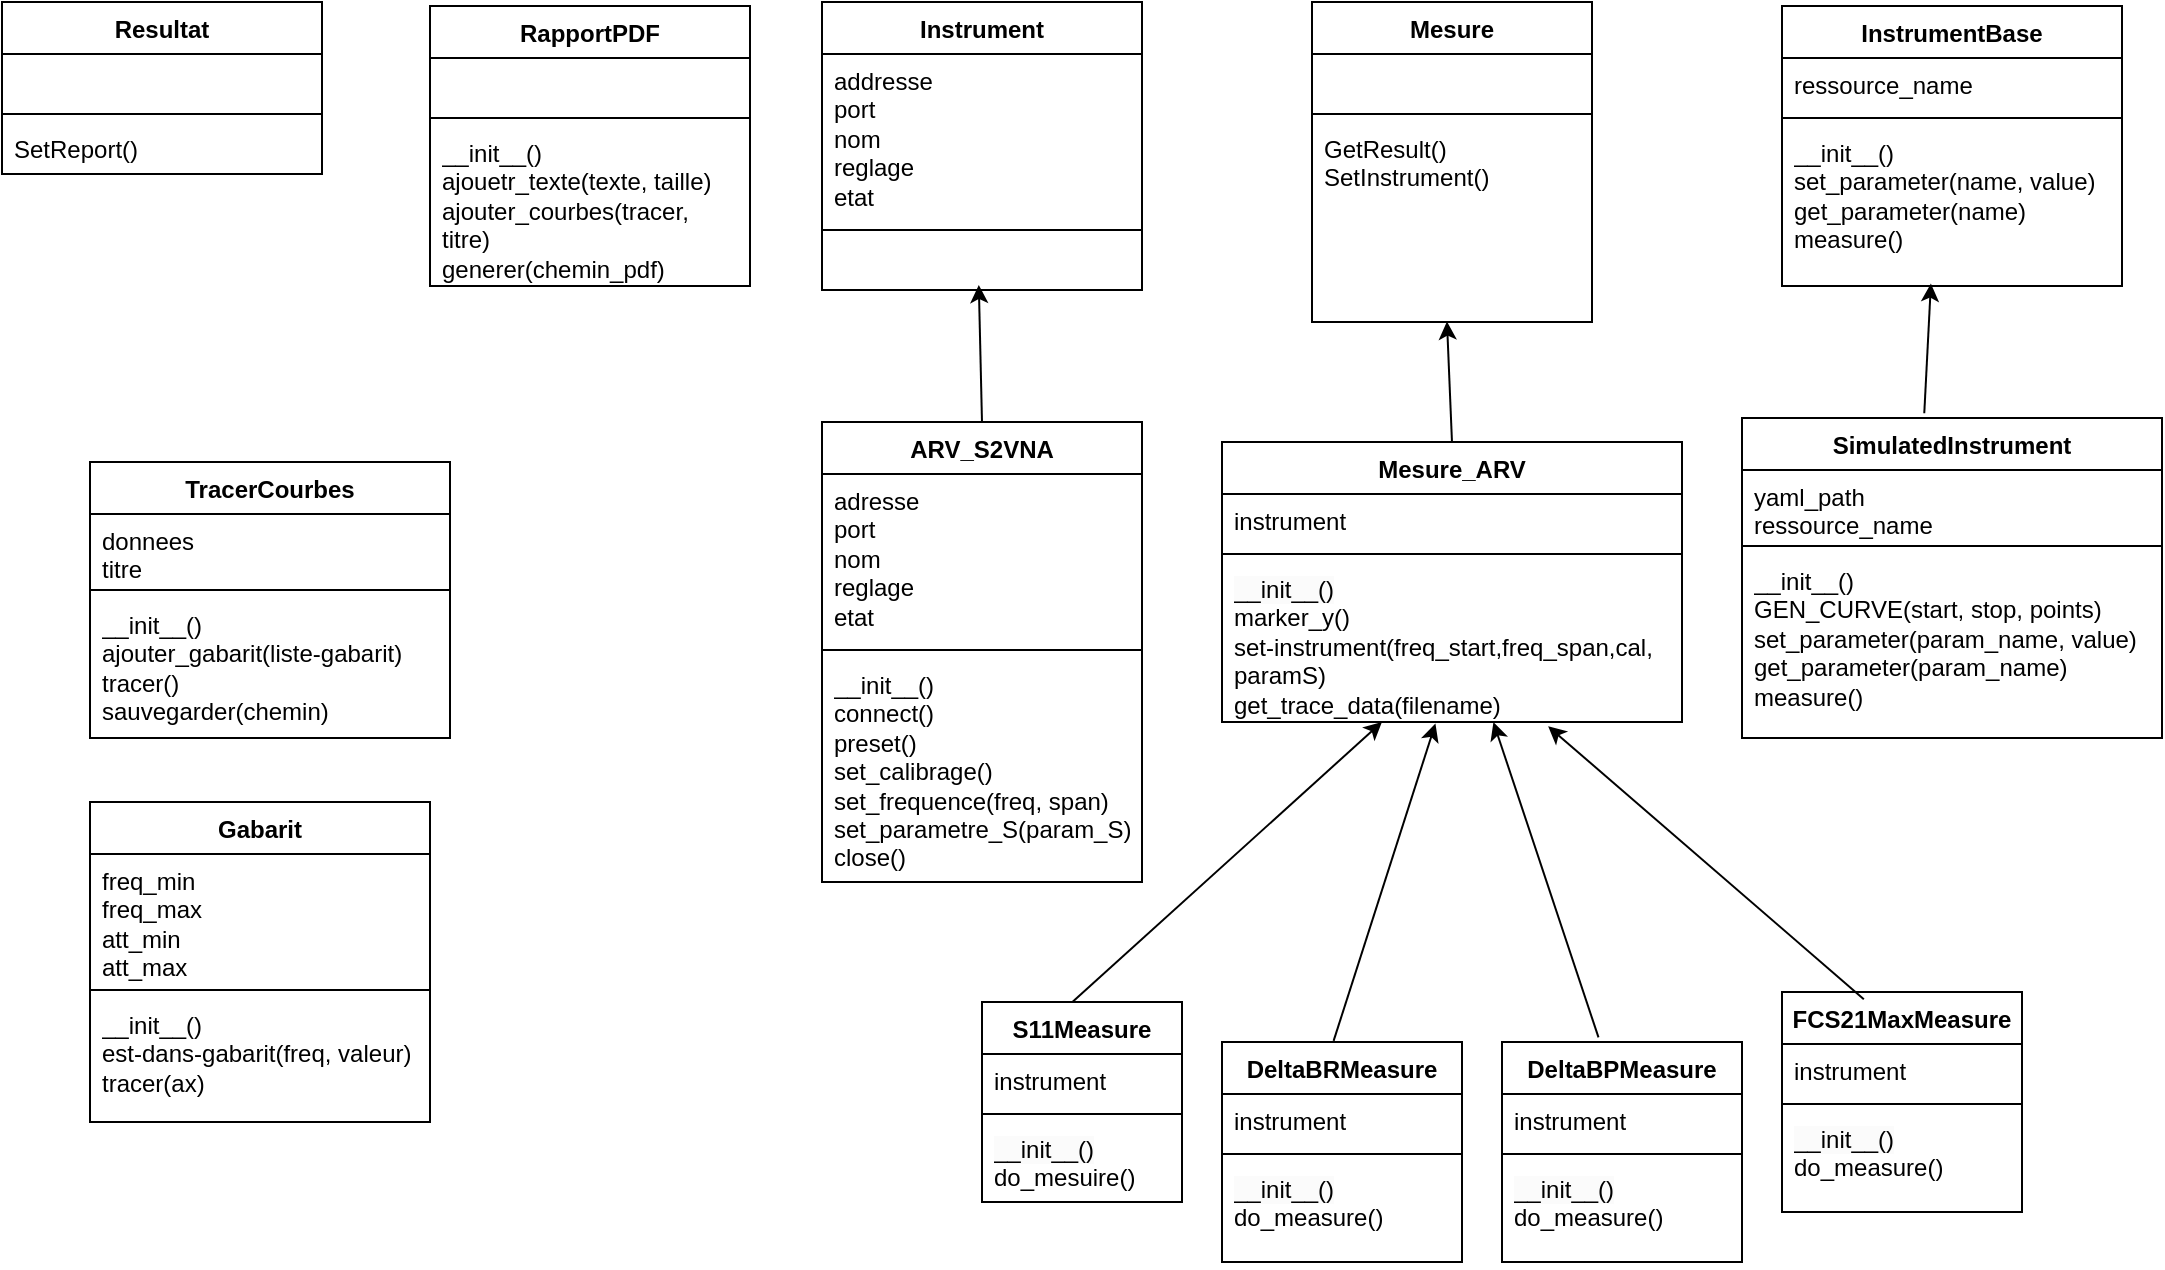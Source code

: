 <mxfile>
    <diagram name="Page-1" id="XPTf3aDHP2g1S3h9bZaN">
        <mxGraphModel dx="542" dy="543" grid="1" gridSize="10" guides="1" tooltips="1" connect="1" arrows="1" fold="1" page="1" pageScale="1" pageWidth="827" pageHeight="1169" math="0" shadow="0">
            <root>
                <mxCell id="0"/>
                <mxCell id="1" parent="0"/>
                <mxCell id="0goYAb9Xifs5LFrfAi84-1" value="Resultat" style="swimlane;fontStyle=1;align=center;verticalAlign=top;childLayout=stackLayout;horizontal=1;startSize=26;horizontalStack=0;resizeParent=1;resizeParentMax=0;resizeLast=0;collapsible=1;marginBottom=0;whiteSpace=wrap;html=1;" parent="1" vertex="1">
                    <mxGeometry x="40" y="150" width="160" height="86" as="geometry"/>
                </mxCell>
                <mxCell id="0goYAb9Xifs5LFrfAi84-2" value="&lt;div&gt;&lt;br&gt;&lt;/div&gt;&lt;div&gt;&lt;br&gt;&lt;/div&gt;" style="text;strokeColor=none;fillColor=none;align=left;verticalAlign=top;spacingLeft=4;spacingRight=4;overflow=hidden;rotatable=0;points=[[0,0.5],[1,0.5]];portConstraint=eastwest;whiteSpace=wrap;html=1;" parent="0goYAb9Xifs5LFrfAi84-1" vertex="1">
                    <mxGeometry y="26" width="160" height="26" as="geometry"/>
                </mxCell>
                <mxCell id="0goYAb9Xifs5LFrfAi84-3" value="" style="line;strokeWidth=1;fillColor=none;align=left;verticalAlign=middle;spacingTop=-1;spacingLeft=3;spacingRight=3;rotatable=0;labelPosition=right;points=[];portConstraint=eastwest;strokeColor=inherit;" parent="0goYAb9Xifs5LFrfAi84-1" vertex="1">
                    <mxGeometry y="52" width="160" height="8" as="geometry"/>
                </mxCell>
                <mxCell id="0goYAb9Xifs5LFrfAi84-4" value="SetReport()" style="text;strokeColor=none;fillColor=none;align=left;verticalAlign=top;spacingLeft=4;spacingRight=4;overflow=hidden;rotatable=0;points=[[0,0.5],[1,0.5]];portConstraint=eastwest;whiteSpace=wrap;html=1;" parent="0goYAb9Xifs5LFrfAi84-1" vertex="1">
                    <mxGeometry y="60" width="160" height="26" as="geometry"/>
                </mxCell>
                <mxCell id="0goYAb9Xifs5LFrfAi84-5" value="Mesure" style="swimlane;fontStyle=1;align=center;verticalAlign=top;childLayout=stackLayout;horizontal=1;startSize=26;horizontalStack=0;resizeParent=1;resizeParentMax=0;resizeLast=0;collapsible=1;marginBottom=0;whiteSpace=wrap;html=1;" parent="1" vertex="1">
                    <mxGeometry x="695" y="150" width="140" height="160" as="geometry"/>
                </mxCell>
                <mxCell id="0goYAb9Xifs5LFrfAi84-6" value="&lt;div&gt;&lt;br&gt;&lt;/div&gt;&lt;div&gt;&lt;br&gt;&lt;/div&gt;" style="text;strokeColor=none;fillColor=none;align=left;verticalAlign=top;spacingLeft=4;spacingRight=4;overflow=hidden;rotatable=0;points=[[0,0.5],[1,0.5]];portConstraint=eastwest;whiteSpace=wrap;html=1;" parent="0goYAb9Xifs5LFrfAi84-5" vertex="1">
                    <mxGeometry y="26" width="140" height="26" as="geometry"/>
                </mxCell>
                <mxCell id="0goYAb9Xifs5LFrfAi84-7" value="" style="line;strokeWidth=1;fillColor=none;align=left;verticalAlign=middle;spacingTop=-1;spacingLeft=3;spacingRight=3;rotatable=0;labelPosition=right;points=[];portConstraint=eastwest;strokeColor=inherit;" parent="0goYAb9Xifs5LFrfAi84-5" vertex="1">
                    <mxGeometry y="52" width="140" height="8" as="geometry"/>
                </mxCell>
                <mxCell id="0goYAb9Xifs5LFrfAi84-8" value="GetResult()&lt;div&gt;SetInstrument()&lt;/div&gt;" style="text;strokeColor=none;fillColor=none;align=left;verticalAlign=top;spacingLeft=4;spacingRight=4;overflow=hidden;rotatable=0;points=[[0,0.5],[1,0.5]];portConstraint=eastwest;whiteSpace=wrap;html=1;" parent="0goYAb9Xifs5LFrfAi84-5" vertex="1">
                    <mxGeometry y="60" width="140" height="100" as="geometry"/>
                </mxCell>
                <mxCell id="0goYAb9Xifs5LFrfAi84-9" value="Instrument" style="swimlane;fontStyle=1;align=center;verticalAlign=top;childLayout=stackLayout;horizontal=1;startSize=26;horizontalStack=0;resizeParent=1;resizeParentMax=0;resizeLast=0;collapsible=1;marginBottom=0;whiteSpace=wrap;html=1;" parent="1" vertex="1">
                    <mxGeometry x="450" y="150" width="160" height="144" as="geometry"/>
                </mxCell>
                <mxCell id="0goYAb9Xifs5LFrfAi84-10" value="addresse&lt;div&gt;port&lt;/div&gt;&lt;div&gt;nom&lt;/div&gt;&lt;div&gt;reglage&lt;/div&gt;&lt;div&gt;etat&lt;/div&gt;" style="text;strokeColor=none;fillColor=none;align=left;verticalAlign=top;spacingLeft=4;spacingRight=4;overflow=hidden;rotatable=0;points=[[0,0.5],[1,0.5]];portConstraint=eastwest;whiteSpace=wrap;html=1;" parent="0goYAb9Xifs5LFrfAi84-9" vertex="1">
                    <mxGeometry y="26" width="160" height="84" as="geometry"/>
                </mxCell>
                <mxCell id="0goYAb9Xifs5LFrfAi84-11" value="" style="line;strokeWidth=1;fillColor=none;align=left;verticalAlign=middle;spacingTop=-1;spacingLeft=3;spacingRight=3;rotatable=0;labelPosition=right;points=[];portConstraint=eastwest;strokeColor=inherit;" parent="0goYAb9Xifs5LFrfAi84-9" vertex="1">
                    <mxGeometry y="110" width="160" height="8" as="geometry"/>
                </mxCell>
                <mxCell id="0goYAb9Xifs5LFrfAi84-12" value="&lt;div&gt;&lt;br&gt;&lt;/div&gt;&lt;div&gt;&lt;br&gt;&lt;/div&gt;" style="text;strokeColor=none;fillColor=none;align=left;verticalAlign=top;spacingLeft=4;spacingRight=4;overflow=hidden;rotatable=0;points=[[0,0.5],[1,0.5]];portConstraint=eastwest;whiteSpace=wrap;html=1;" parent="0goYAb9Xifs5LFrfAi84-9" vertex="1">
                    <mxGeometry y="118" width="160" height="26" as="geometry"/>
                </mxCell>
                <mxCell id="2" value="TracerCourbes" style="swimlane;fontStyle=1;align=center;verticalAlign=top;childLayout=stackLayout;horizontal=1;startSize=26;horizontalStack=0;resizeParent=1;resizeParentMax=0;resizeLast=0;collapsible=1;marginBottom=0;whiteSpace=wrap;html=1;" vertex="1" parent="1">
                    <mxGeometry x="84" y="380" width="180" height="138" as="geometry"/>
                </mxCell>
                <mxCell id="3" value="&lt;div&gt;donnees&lt;/div&gt;&lt;div&gt;titre&lt;/div&gt;" style="text;strokeColor=none;fillColor=none;align=left;verticalAlign=top;spacingLeft=4;spacingRight=4;overflow=hidden;rotatable=0;points=[[0,0.5],[1,0.5]];portConstraint=eastwest;whiteSpace=wrap;html=1;" vertex="1" parent="2">
                    <mxGeometry y="26" width="180" height="34" as="geometry"/>
                </mxCell>
                <mxCell id="4" value="" style="line;strokeWidth=1;fillColor=none;align=left;verticalAlign=middle;spacingTop=-1;spacingLeft=3;spacingRight=3;rotatable=0;labelPosition=right;points=[];portConstraint=eastwest;strokeColor=inherit;" vertex="1" parent="2">
                    <mxGeometry y="60" width="180" height="8" as="geometry"/>
                </mxCell>
                <mxCell id="5" value="__init__()&lt;div&gt;ajouter_gabarit(liste-gabarit)&lt;/div&gt;&lt;div&gt;tracer()&lt;/div&gt;&lt;div&gt;sauvegarder(chemin)&lt;/div&gt;&lt;div&gt;&lt;br&gt;&lt;/div&gt;" style="text;strokeColor=none;fillColor=none;align=left;verticalAlign=top;spacingLeft=4;spacingRight=4;overflow=hidden;rotatable=0;points=[[0,0.5],[1,0.5]];portConstraint=eastwest;whiteSpace=wrap;html=1;" vertex="1" parent="2">
                    <mxGeometry y="68" width="180" height="70" as="geometry"/>
                </mxCell>
                <mxCell id="7" value="RapportPDF" style="swimlane;fontStyle=1;align=center;verticalAlign=top;childLayout=stackLayout;horizontal=1;startSize=26;horizontalStack=0;resizeParent=1;resizeParentMax=0;resizeLast=0;collapsible=1;marginBottom=0;whiteSpace=wrap;html=1;" vertex="1" parent="1">
                    <mxGeometry x="254" y="152" width="160" height="140" as="geometry"/>
                </mxCell>
                <mxCell id="8" value="&lt;div&gt;&lt;br&gt;&lt;/div&gt;&lt;div&gt;&lt;br&gt;&lt;/div&gt;" style="text;strokeColor=none;fillColor=none;align=left;verticalAlign=top;spacingLeft=4;spacingRight=4;overflow=hidden;rotatable=0;points=[[0,0.5],[1,0.5]];portConstraint=eastwest;whiteSpace=wrap;html=1;" vertex="1" parent="7">
                    <mxGeometry y="26" width="160" height="26" as="geometry"/>
                </mxCell>
                <mxCell id="9" value="" style="line;strokeWidth=1;fillColor=none;align=left;verticalAlign=middle;spacingTop=-1;spacingLeft=3;spacingRight=3;rotatable=0;labelPosition=right;points=[];portConstraint=eastwest;strokeColor=inherit;" vertex="1" parent="7">
                    <mxGeometry y="52" width="160" height="8" as="geometry"/>
                </mxCell>
                <mxCell id="10" value="&lt;span style=&quot;color: rgb(0, 0, 0);&quot;&gt;__init__()&lt;/span&gt;&lt;div&gt;&lt;span style=&quot;color: rgb(0, 0, 0);&quot;&gt;ajouetr_texte(texte, taille)&lt;/span&gt;&lt;/div&gt;&lt;div&gt;&lt;span style=&quot;color: rgb(0, 0, 0);&quot;&gt;ajouter_courbes(tracer, titre)&lt;/span&gt;&lt;/div&gt;&lt;div&gt;&lt;span style=&quot;color: rgb(0, 0, 0);&quot;&gt;generer(chemin_pdf)&lt;/span&gt;&lt;/div&gt;" style="text;strokeColor=none;fillColor=none;align=left;verticalAlign=top;spacingLeft=4;spacingRight=4;overflow=hidden;rotatable=0;points=[[0,0.5],[1,0.5]];portConstraint=eastwest;whiteSpace=wrap;html=1;" vertex="1" parent="7">
                    <mxGeometry y="60" width="160" height="80" as="geometry"/>
                </mxCell>
                <mxCell id="12" value="Gabarit" style="swimlane;fontStyle=1;align=center;verticalAlign=top;childLayout=stackLayout;horizontal=1;startSize=26;horizontalStack=0;resizeParent=1;resizeParentMax=0;resizeLast=0;collapsible=1;marginBottom=0;whiteSpace=wrap;html=1;" vertex="1" parent="1">
                    <mxGeometry x="84" y="550" width="170" height="160" as="geometry"/>
                </mxCell>
                <mxCell id="13" value="&lt;div&gt;freq_min&lt;/div&gt;&lt;div&gt;freq_max&lt;/div&gt;&lt;div&gt;att_min&lt;/div&gt;&lt;div&gt;att_max&lt;/div&gt;" style="text;strokeColor=none;fillColor=none;align=left;verticalAlign=top;spacingLeft=4;spacingRight=4;overflow=hidden;rotatable=0;points=[[0,0.5],[1,0.5]];portConstraint=eastwest;whiteSpace=wrap;html=1;" vertex="1" parent="12">
                    <mxGeometry y="26" width="170" height="64" as="geometry"/>
                </mxCell>
                <mxCell id="14" value="" style="line;strokeWidth=1;fillColor=none;align=left;verticalAlign=middle;spacingTop=-1;spacingLeft=3;spacingRight=3;rotatable=0;labelPosition=right;points=[];portConstraint=eastwest;strokeColor=inherit;" vertex="1" parent="12">
                    <mxGeometry y="90" width="170" height="8" as="geometry"/>
                </mxCell>
                <mxCell id="15" value="&lt;span style=&quot;color: rgb(0, 0, 0);&quot;&gt;__init__()&lt;/span&gt;&lt;div&gt;&lt;span style=&quot;color: rgb(0, 0, 0);&quot;&gt;est-dans-gabarit(freq, valeur)&lt;/span&gt;&lt;/div&gt;&lt;div&gt;&lt;span style=&quot;color: rgb(0, 0, 0);&quot;&gt;tracer(ax)&lt;/span&gt;&lt;/div&gt;" style="text;strokeColor=none;fillColor=none;align=left;verticalAlign=top;spacingLeft=4;spacingRight=4;overflow=hidden;rotatable=0;points=[[0,0.5],[1,0.5]];portConstraint=eastwest;whiteSpace=wrap;html=1;" vertex="1" parent="12">
                    <mxGeometry y="98" width="170" height="62" as="geometry"/>
                </mxCell>
                <mxCell id="16" value="ARV_S2VNA" style="swimlane;fontStyle=1;align=center;verticalAlign=top;childLayout=stackLayout;horizontal=1;startSize=26;horizontalStack=0;resizeParent=1;resizeParentMax=0;resizeLast=0;collapsible=1;marginBottom=0;whiteSpace=wrap;html=1;" vertex="1" parent="1">
                    <mxGeometry x="450" y="360" width="160" height="230" as="geometry"/>
                </mxCell>
                <mxCell id="17" value="&lt;div&gt;adresse&lt;/div&gt;&lt;div&gt;port&lt;/div&gt;&lt;div&gt;nom&lt;/div&gt;&lt;div&gt;reglage&lt;/div&gt;&lt;div&gt;etat&lt;/div&gt;" style="text;strokeColor=none;fillColor=none;align=left;verticalAlign=top;spacingLeft=4;spacingRight=4;overflow=hidden;rotatable=0;points=[[0,0.5],[1,0.5]];portConstraint=eastwest;whiteSpace=wrap;html=1;" vertex="1" parent="16">
                    <mxGeometry y="26" width="160" height="84" as="geometry"/>
                </mxCell>
                <mxCell id="24" value="" style="endArrow=classic;html=1;entryX=0.49;entryY=0.904;entryDx=0;entryDy=0;entryPerimeter=0;" edge="1" parent="16" target="0goYAb9Xifs5LFrfAi84-12">
                    <mxGeometry width="50" height="50" relative="1" as="geometry">
                        <mxPoint x="80" as="sourcePoint"/>
                        <mxPoint x="72.52" y="-60" as="targetPoint"/>
                    </mxGeometry>
                </mxCell>
                <mxCell id="18" value="" style="line;strokeWidth=1;fillColor=none;align=left;verticalAlign=middle;spacingTop=-1;spacingLeft=3;spacingRight=3;rotatable=0;labelPosition=right;points=[];portConstraint=eastwest;strokeColor=inherit;" vertex="1" parent="16">
                    <mxGeometry y="110" width="160" height="8" as="geometry"/>
                </mxCell>
                <mxCell id="19" value="&lt;span style=&quot;color: rgb(0, 0, 0);&quot;&gt;__init__()&lt;/span&gt;&lt;div&gt;&lt;span style=&quot;color: rgb(0, 0, 0);&quot;&gt;connect()&lt;/span&gt;&lt;/div&gt;&lt;div&gt;&lt;span style=&quot;color: rgb(0, 0, 0);&quot;&gt;preset()&lt;/span&gt;&lt;/div&gt;&lt;div&gt;&lt;span style=&quot;color: rgb(0, 0, 0);&quot;&gt;set_calibrage()&lt;/span&gt;&lt;/div&gt;&lt;div&gt;&lt;span style=&quot;color: rgb(0, 0, 0);&quot;&gt;set_frequence(freq, span)&lt;/span&gt;&lt;/div&gt;&lt;div&gt;&lt;span style=&quot;color: rgb(0, 0, 0);&quot;&gt;set_parametre_S(param_S)&lt;/span&gt;&lt;/div&gt;&lt;div&gt;&lt;span style=&quot;color: rgb(0, 0, 0);&quot;&gt;close()&lt;/span&gt;&lt;/div&gt;&lt;div&gt;&lt;br&gt;&lt;/div&gt;&lt;div&gt;&lt;span style=&quot;color: rgb(0, 0, 0);&quot;&gt;&lt;br&gt;&lt;/span&gt;&lt;/div&gt;" style="text;strokeColor=none;fillColor=none;align=left;verticalAlign=top;spacingLeft=4;spacingRight=4;overflow=hidden;rotatable=0;points=[[0,0.5],[1,0.5]];portConstraint=eastwest;whiteSpace=wrap;html=1;" vertex="1" parent="16">
                    <mxGeometry y="118" width="160" height="112" as="geometry"/>
                </mxCell>
                <mxCell id="20" value="Mesure_ARV" style="swimlane;fontStyle=1;align=center;verticalAlign=top;childLayout=stackLayout;horizontal=1;startSize=26;horizontalStack=0;resizeParent=1;resizeParentMax=0;resizeLast=0;collapsible=1;marginBottom=0;whiteSpace=wrap;html=1;" vertex="1" parent="1">
                    <mxGeometry x="650" y="370" width="230" height="140" as="geometry"/>
                </mxCell>
                <mxCell id="21" value="&lt;div&gt;instrument&lt;/div&gt;" style="text;strokeColor=none;fillColor=none;align=left;verticalAlign=top;spacingLeft=4;spacingRight=4;overflow=hidden;rotatable=0;points=[[0,0.5],[1,0.5]];portConstraint=eastwest;whiteSpace=wrap;html=1;" vertex="1" parent="20">
                    <mxGeometry y="26" width="230" height="26" as="geometry"/>
                </mxCell>
                <mxCell id="22" value="" style="line;strokeWidth=1;fillColor=none;align=left;verticalAlign=middle;spacingTop=-1;spacingLeft=3;spacingRight=3;rotatable=0;labelPosition=right;points=[];portConstraint=eastwest;strokeColor=inherit;" vertex="1" parent="20">
                    <mxGeometry y="52" width="230" height="8" as="geometry"/>
                </mxCell>
                <mxCell id="23" value="&lt;span style=&quot;color: rgb(0, 0, 0); font-family: Helvetica; font-size: 12px; font-style: normal; font-variant-ligatures: normal; font-variant-caps: normal; font-weight: 400; letter-spacing: normal; orphans: 2; text-align: left; text-indent: 0px; text-transform: none; widows: 2; word-spacing: 0px; -webkit-text-stroke-width: 0px; white-space: normal; background-color: rgb(251, 251, 251); text-decoration-thickness: initial; text-decoration-style: initial; text-decoration-color: initial; float: none; display: inline !important;&quot;&gt;__init__()&lt;/span&gt;&lt;div&gt;&lt;font color=&quot;#000000&quot;&gt;marker_y()&lt;/font&gt;&lt;/div&gt;&lt;div&gt;&lt;font color=&quot;#000000&quot;&gt;set-instrument(freq_start,freq_span,cal, paramS)&lt;/font&gt;&lt;/div&gt;&lt;div&gt;&lt;font color=&quot;#000000&quot;&gt;get_trace_data(filename)&amp;nbsp;&lt;/font&gt;&lt;/div&gt;&lt;div&gt;&lt;font color=&quot;#000000&quot;&gt;&lt;br&gt;&lt;/font&gt;&lt;div&gt;&lt;br&gt;&lt;/div&gt;&lt;/div&gt;" style="text;strokeColor=none;fillColor=none;align=left;verticalAlign=top;spacingLeft=4;spacingRight=4;overflow=hidden;rotatable=0;points=[[0,0.5],[1,0.5]];portConstraint=eastwest;whiteSpace=wrap;html=1;" vertex="1" parent="20">
                    <mxGeometry y="60" width="230" height="80" as="geometry"/>
                </mxCell>
                <mxCell id="25" value="" style="endArrow=classic;html=1;exitX=0.5;exitY=0;exitDx=0;exitDy=0;entryX=0.482;entryY=0.998;entryDx=0;entryDy=0;entryPerimeter=0;" edge="1" parent="1" source="20" target="0goYAb9Xifs5LFrfAi84-8">
                    <mxGeometry width="50" height="50" relative="1" as="geometry">
                        <mxPoint x="540" y="420" as="sourcePoint"/>
                        <mxPoint x="730" y="310" as="targetPoint"/>
                    </mxGeometry>
                </mxCell>
                <mxCell id="27" value="SimulatedInstrument" style="swimlane;fontStyle=1;align=center;verticalAlign=top;childLayout=stackLayout;horizontal=1;startSize=26;horizontalStack=0;resizeParent=1;resizeParentMax=0;resizeLast=0;collapsible=1;marginBottom=0;whiteSpace=wrap;html=1;" vertex="1" parent="1">
                    <mxGeometry x="910" y="358" width="210" height="160" as="geometry"/>
                </mxCell>
                <mxCell id="28" value="&lt;div&gt;yaml_path&lt;/div&gt;&lt;div&gt;ressource_name&lt;/div&gt;" style="text;strokeColor=none;fillColor=none;align=left;verticalAlign=top;spacingLeft=4;spacingRight=4;overflow=hidden;rotatable=0;points=[[0,0.5],[1,0.5]];portConstraint=eastwest;whiteSpace=wrap;html=1;" vertex="1" parent="27">
                    <mxGeometry y="26" width="210" height="34" as="geometry"/>
                </mxCell>
                <mxCell id="29" value="" style="line;strokeWidth=1;fillColor=none;align=left;verticalAlign=middle;spacingTop=-1;spacingLeft=3;spacingRight=3;rotatable=0;labelPosition=right;points=[];portConstraint=eastwest;strokeColor=inherit;" vertex="1" parent="27">
                    <mxGeometry y="60" width="210" height="8" as="geometry"/>
                </mxCell>
                <mxCell id="30" value="&lt;span style=&quot;color: rgb(0, 0, 0);&quot;&gt;__init__()&lt;/span&gt;&lt;div&gt;&lt;font color=&quot;#000000&quot;&gt;GEN_CURVE(start, stop, points)&lt;br&gt;&lt;/font&gt;&lt;div&gt;&lt;span style=&quot;color: rgb(0, 0, 0);&quot;&gt;&lt;div style=&quot;color: rgb(63, 63, 63); scrollbar-color: rgb(226, 226, 226) rgb(251, 251, 251);&quot;&gt;&lt;span style=&quot;scrollbar-color: rgb(226, 226, 226) rgb(251, 251, 251); color: rgb(0, 0, 0);&quot;&gt;set_parameter(param_name, value)&lt;/span&gt;&lt;/div&gt;&lt;div style=&quot;color: rgb(63, 63, 63); scrollbar-color: rgb(226, 226, 226) rgb(251, 251, 251);&quot;&gt;&lt;span style=&quot;scrollbar-color: rgb(226, 226, 226) rgb(251, 251, 251); color: rgb(0, 0, 0);&quot;&gt;get_parameter(param_name)&lt;/span&gt;&lt;/div&gt;&lt;div style=&quot;color: rgb(63, 63, 63); scrollbar-color: rgb(226, 226, 226) rgb(251, 251, 251);&quot;&gt;&lt;span style=&quot;scrollbar-color: rgb(226, 226, 226) rgb(251, 251, 251); color: rgb(0, 0, 0);&quot;&gt;measure()&lt;/span&gt;&lt;/div&gt;&lt;/span&gt;&lt;/div&gt;&lt;/div&gt;" style="text;strokeColor=none;fillColor=none;align=left;verticalAlign=top;spacingLeft=4;spacingRight=4;overflow=hidden;rotatable=0;points=[[0,0.5],[1,0.5]];portConstraint=eastwest;whiteSpace=wrap;html=1;" vertex="1" parent="27">
                    <mxGeometry y="68" width="210" height="92" as="geometry"/>
                </mxCell>
                <mxCell id="31" value="InstrumentBase" style="swimlane;fontStyle=1;align=center;verticalAlign=top;childLayout=stackLayout;horizontal=1;startSize=26;horizontalStack=0;resizeParent=1;resizeParentMax=0;resizeLast=0;collapsible=1;marginBottom=0;whiteSpace=wrap;html=1;" vertex="1" parent="1">
                    <mxGeometry x="930" y="152" width="170" height="140" as="geometry"/>
                </mxCell>
                <mxCell id="32" value="&lt;div&gt;ressource_name&lt;/div&gt;" style="text;strokeColor=none;fillColor=none;align=left;verticalAlign=top;spacingLeft=4;spacingRight=4;overflow=hidden;rotatable=0;points=[[0,0.5],[1,0.5]];portConstraint=eastwest;whiteSpace=wrap;html=1;" vertex="1" parent="31">
                    <mxGeometry y="26" width="170" height="26" as="geometry"/>
                </mxCell>
                <mxCell id="33" value="" style="line;strokeWidth=1;fillColor=none;align=left;verticalAlign=middle;spacingTop=-1;spacingLeft=3;spacingRight=3;rotatable=0;labelPosition=right;points=[];portConstraint=eastwest;strokeColor=inherit;" vertex="1" parent="31">
                    <mxGeometry y="52" width="170" height="8" as="geometry"/>
                </mxCell>
                <mxCell id="34" value="&lt;span style=&quot;color: rgb(0, 0, 0);&quot;&gt;__init__()&lt;/span&gt;&lt;div&gt;&lt;span style=&quot;color: rgb(0, 0, 0);&quot;&gt;set_parameter(name, value)&lt;/span&gt;&lt;/div&gt;&lt;div&gt;&lt;span style=&quot;color: rgb(0, 0, 0);&quot;&gt;get_parameter(name)&lt;/span&gt;&lt;/div&gt;&lt;div&gt;&lt;span style=&quot;color: rgb(0, 0, 0);&quot;&gt;measure()&lt;/span&gt;&lt;/div&gt;" style="text;strokeColor=none;fillColor=none;align=left;verticalAlign=top;spacingLeft=4;spacingRight=4;overflow=hidden;rotatable=0;points=[[0,0.5],[1,0.5]];portConstraint=eastwest;whiteSpace=wrap;html=1;" vertex="1" parent="31">
                    <mxGeometry y="60" width="170" height="80" as="geometry"/>
                </mxCell>
                <mxCell id="36" value="" style="endArrow=classic;html=1;exitX=0.434;exitY=-0.015;exitDx=0;exitDy=0;exitPerimeter=0;entryX=0.438;entryY=0.985;entryDx=0;entryDy=0;entryPerimeter=0;" edge="1" parent="1" source="27" target="34">
                    <mxGeometry width="50" height="50" relative="1" as="geometry">
                        <mxPoint x="520" y="700" as="sourcePoint"/>
                        <mxPoint x="570" y="650" as="targetPoint"/>
                    </mxGeometry>
                </mxCell>
                <mxCell id="37" value="FCS21MaxMeasure" style="swimlane;fontStyle=1;align=center;verticalAlign=top;childLayout=stackLayout;horizontal=1;startSize=26;horizontalStack=0;resizeParent=1;resizeParentMax=0;resizeLast=0;collapsible=1;marginBottom=0;whiteSpace=wrap;html=1;" vertex="1" parent="1">
                    <mxGeometry x="930" y="645" width="120" height="110" as="geometry"/>
                </mxCell>
                <mxCell id="38" value="&lt;div&gt;instrument&lt;/div&gt;" style="text;strokeColor=none;fillColor=none;align=left;verticalAlign=top;spacingLeft=4;spacingRight=4;overflow=hidden;rotatable=0;points=[[0,0.5],[1,0.5]];portConstraint=eastwest;whiteSpace=wrap;html=1;" vertex="1" parent="37">
                    <mxGeometry y="26" width="120" height="26" as="geometry"/>
                </mxCell>
                <mxCell id="39" value="" style="line;strokeWidth=1;fillColor=none;align=left;verticalAlign=middle;spacingTop=-1;spacingLeft=3;spacingRight=3;rotatable=0;labelPosition=right;points=[];portConstraint=eastwest;strokeColor=inherit;" vertex="1" parent="37">
                    <mxGeometry y="52" width="120" height="8" as="geometry"/>
                </mxCell>
                <mxCell id="40" value="&lt;span style=&quot;color: rgb(0, 0, 0); font-family: Helvetica; font-size: 12px; font-style: normal; font-variant-ligatures: normal; font-variant-caps: normal; font-weight: 400; letter-spacing: normal; orphans: 2; text-align: left; text-indent: 0px; text-transform: none; widows: 2; word-spacing: 0px; -webkit-text-stroke-width: 0px; white-space: normal; background-color: rgb(251, 251, 251); text-decoration-thickness: initial; text-decoration-style: initial; text-decoration-color: initial; float: none; display: inline !important;&quot;&gt;__init__()&lt;/span&gt;&lt;div&gt;&lt;span style=&quot;background-color: transparent;&quot;&gt;do_measure()&amp;nbsp;&lt;/span&gt;&lt;/div&gt;&lt;div&gt;&lt;font color=&quot;#000000&quot;&gt;&lt;br&gt;&lt;/font&gt;&lt;div&gt;&lt;br&gt;&lt;/div&gt;&lt;/div&gt;" style="text;strokeColor=none;fillColor=none;align=left;verticalAlign=top;spacingLeft=4;spacingRight=4;overflow=hidden;rotatable=0;points=[[0,0.5],[1,0.5]];portConstraint=eastwest;whiteSpace=wrap;html=1;" vertex="1" parent="37">
                    <mxGeometry y="60" width="120" height="50" as="geometry"/>
                </mxCell>
                <mxCell id="41" value="S11Measure" style="swimlane;fontStyle=1;align=center;verticalAlign=top;childLayout=stackLayout;horizontal=1;startSize=26;horizontalStack=0;resizeParent=1;resizeParentMax=0;resizeLast=0;collapsible=1;marginBottom=0;whiteSpace=wrap;html=1;" vertex="1" parent="1">
                    <mxGeometry x="530" y="650" width="100" height="100" as="geometry"/>
                </mxCell>
                <mxCell id="42" value="&lt;div&gt;instrument&lt;/div&gt;" style="text;strokeColor=none;fillColor=none;align=left;verticalAlign=top;spacingLeft=4;spacingRight=4;overflow=hidden;rotatable=0;points=[[0,0.5],[1,0.5]];portConstraint=eastwest;whiteSpace=wrap;html=1;" vertex="1" parent="41">
                    <mxGeometry y="26" width="100" height="26" as="geometry"/>
                </mxCell>
                <mxCell id="43" value="" style="line;strokeWidth=1;fillColor=none;align=left;verticalAlign=middle;spacingTop=-1;spacingLeft=3;spacingRight=3;rotatable=0;labelPosition=right;points=[];portConstraint=eastwest;strokeColor=inherit;" vertex="1" parent="41">
                    <mxGeometry y="52" width="100" height="8" as="geometry"/>
                </mxCell>
                <mxCell id="44" value="&lt;span style=&quot;color: rgb(0, 0, 0); font-family: Helvetica; font-size: 12px; font-style: normal; font-variant-ligatures: normal; font-variant-caps: normal; font-weight: 400; letter-spacing: normal; orphans: 2; text-align: left; text-indent: 0px; text-transform: none; widows: 2; word-spacing: 0px; -webkit-text-stroke-width: 0px; white-space: normal; background-color: rgb(251, 251, 251); text-decoration-thickness: initial; text-decoration-style: initial; text-decoration-color: initial; float: none; display: inline !important;&quot;&gt;__init__()&lt;/span&gt;&lt;div&gt;&lt;span style=&quot;background-color: transparent;&quot;&gt;&lt;font color=&quot;#000000&quot;&gt;do_mesuire()&lt;/font&gt;&lt;/span&gt;&lt;span style=&quot;background-color: transparent; color: rgb(63, 63, 63);&quot;&gt;&amp;nbsp;&lt;/span&gt;&lt;/div&gt;&lt;div&gt;&lt;font color=&quot;#000000&quot;&gt;&lt;br&gt;&lt;/font&gt;&lt;div&gt;&lt;br&gt;&lt;/div&gt;&lt;/div&gt;" style="text;strokeColor=none;fillColor=none;align=left;verticalAlign=top;spacingLeft=4;spacingRight=4;overflow=hidden;rotatable=0;points=[[0,0.5],[1,0.5]];portConstraint=eastwest;whiteSpace=wrap;html=1;" vertex="1" parent="41">
                    <mxGeometry y="60" width="100" height="40" as="geometry"/>
                </mxCell>
                <mxCell id="45" value="" style="endArrow=classic;html=1;exitX=0.452;exitY=0;exitDx=0;exitDy=0;exitPerimeter=0;" edge="1" parent="1" source="41">
                    <mxGeometry width="50" height="50" relative="1" as="geometry">
                        <mxPoint x="684" y="596" as="sourcePoint"/>
                        <mxPoint x="730" y="510" as="targetPoint"/>
                    </mxGeometry>
                </mxCell>
                <mxCell id="46" value="" style="endArrow=classic;html=1;exitX=0.341;exitY=0.033;exitDx=0;exitDy=0;exitPerimeter=0;entryX=0.709;entryY=1.027;entryDx=0;entryDy=0;entryPerimeter=0;" edge="1" parent="1" source="37" target="23">
                    <mxGeometry width="50" height="50" relative="1" as="geometry">
                        <mxPoint x="694" y="606" as="sourcePoint"/>
                        <mxPoint x="740" y="520" as="targetPoint"/>
                    </mxGeometry>
                </mxCell>
                <mxCell id="48" value="DeltaBPMeasure" style="swimlane;fontStyle=1;align=center;verticalAlign=top;childLayout=stackLayout;horizontal=1;startSize=26;horizontalStack=0;resizeParent=1;resizeParentMax=0;resizeLast=0;collapsible=1;marginBottom=0;whiteSpace=wrap;html=1;" vertex="1" parent="1">
                    <mxGeometry x="790" y="670" width="120" height="110" as="geometry"/>
                </mxCell>
                <mxCell id="49" value="&lt;div&gt;instrument&lt;/div&gt;" style="text;strokeColor=none;fillColor=none;align=left;verticalAlign=top;spacingLeft=4;spacingRight=4;overflow=hidden;rotatable=0;points=[[0,0.5],[1,0.5]];portConstraint=eastwest;whiteSpace=wrap;html=1;" vertex="1" parent="48">
                    <mxGeometry y="26" width="120" height="26" as="geometry"/>
                </mxCell>
                <mxCell id="50" value="" style="line;strokeWidth=1;fillColor=none;align=left;verticalAlign=middle;spacingTop=-1;spacingLeft=3;spacingRight=3;rotatable=0;labelPosition=right;points=[];portConstraint=eastwest;strokeColor=inherit;" vertex="1" parent="48">
                    <mxGeometry y="52" width="120" height="8" as="geometry"/>
                </mxCell>
                <mxCell id="51" value="&lt;span style=&quot;color: rgb(0, 0, 0); font-family: Helvetica; font-size: 12px; font-style: normal; font-variant-ligatures: normal; font-variant-caps: normal; font-weight: 400; letter-spacing: normal; orphans: 2; text-align: left; text-indent: 0px; text-transform: none; widows: 2; word-spacing: 0px; -webkit-text-stroke-width: 0px; white-space: normal; background-color: rgb(251, 251, 251); text-decoration-thickness: initial; text-decoration-style: initial; text-decoration-color: initial; float: none; display: inline !important;&quot;&gt;__init__()&lt;/span&gt;&lt;div&gt;&lt;span style=&quot;background-color: transparent;&quot;&gt;do_measure()&amp;nbsp;&lt;/span&gt;&lt;/div&gt;&lt;div&gt;&lt;font color=&quot;#000000&quot;&gt;&lt;br&gt;&lt;/font&gt;&lt;div&gt;&lt;br&gt;&lt;/div&gt;&lt;/div&gt;" style="text;strokeColor=none;fillColor=none;align=left;verticalAlign=top;spacingLeft=4;spacingRight=4;overflow=hidden;rotatable=0;points=[[0,0.5],[1,0.5]];portConstraint=eastwest;whiteSpace=wrap;html=1;" vertex="1" parent="48">
                    <mxGeometry y="60" width="120" height="50" as="geometry"/>
                </mxCell>
                <mxCell id="52" value="DeltaBRMeasure" style="swimlane;fontStyle=1;align=center;verticalAlign=top;childLayout=stackLayout;horizontal=1;startSize=26;horizontalStack=0;resizeParent=1;resizeParentMax=0;resizeLast=0;collapsible=1;marginBottom=0;whiteSpace=wrap;html=1;" vertex="1" parent="1">
                    <mxGeometry x="650" y="670" width="120" height="110" as="geometry"/>
                </mxCell>
                <mxCell id="53" value="&lt;div&gt;instrument&lt;/div&gt;" style="text;strokeColor=none;fillColor=none;align=left;verticalAlign=top;spacingLeft=4;spacingRight=4;overflow=hidden;rotatable=0;points=[[0,0.5],[1,0.5]];portConstraint=eastwest;whiteSpace=wrap;html=1;" vertex="1" parent="52">
                    <mxGeometry y="26" width="120" height="26" as="geometry"/>
                </mxCell>
                <mxCell id="54" value="" style="line;strokeWidth=1;fillColor=none;align=left;verticalAlign=middle;spacingTop=-1;spacingLeft=3;spacingRight=3;rotatable=0;labelPosition=right;points=[];portConstraint=eastwest;strokeColor=inherit;" vertex="1" parent="52">
                    <mxGeometry y="52" width="120" height="8" as="geometry"/>
                </mxCell>
                <mxCell id="55" value="&lt;span style=&quot;color: rgb(0, 0, 0); font-family: Helvetica; font-size: 12px; font-style: normal; font-variant-ligatures: normal; font-variant-caps: normal; font-weight: 400; letter-spacing: normal; orphans: 2; text-align: left; text-indent: 0px; text-transform: none; widows: 2; word-spacing: 0px; -webkit-text-stroke-width: 0px; white-space: normal; background-color: rgb(251, 251, 251); text-decoration-thickness: initial; text-decoration-style: initial; text-decoration-color: initial; float: none; display: inline !important;&quot;&gt;__init__()&lt;/span&gt;&lt;div&gt;&lt;span style=&quot;background-color: transparent;&quot;&gt;do_measure()&amp;nbsp;&lt;/span&gt;&lt;/div&gt;&lt;div&gt;&lt;font color=&quot;#000000&quot;&gt;&lt;br&gt;&lt;/font&gt;&lt;div&gt;&lt;br&gt;&lt;/div&gt;&lt;/div&gt;" style="text;strokeColor=none;fillColor=none;align=left;verticalAlign=top;spacingLeft=4;spacingRight=4;overflow=hidden;rotatable=0;points=[[0,0.5],[1,0.5]];portConstraint=eastwest;whiteSpace=wrap;html=1;" vertex="1" parent="52">
                    <mxGeometry y="60" width="120" height="50" as="geometry"/>
                </mxCell>
                <mxCell id="56" value="" style="endArrow=classic;html=1;entryX=0.464;entryY=1.01;entryDx=0;entryDy=0;entryPerimeter=0;exitX=0.465;exitY=-0.005;exitDx=0;exitDy=0;exitPerimeter=0;" edge="1" parent="1" source="52" target="23">
                    <mxGeometry width="50" height="50" relative="1" as="geometry">
                        <mxPoint x="810" y="670" as="sourcePoint"/>
                        <mxPoint x="860" y="620" as="targetPoint"/>
                    </mxGeometry>
                </mxCell>
                <mxCell id="57" value="" style="endArrow=classic;html=1;entryX=0.59;entryY=1.001;entryDx=0;entryDy=0;entryPerimeter=0;exitX=0.402;exitY=-0.021;exitDx=0;exitDy=0;exitPerimeter=0;" edge="1" parent="1" source="48" target="23">
                    <mxGeometry width="50" height="50" relative="1" as="geometry">
                        <mxPoint x="810" y="670" as="sourcePoint"/>
                        <mxPoint x="860" y="620" as="targetPoint"/>
                    </mxGeometry>
                </mxCell>
            </root>
        </mxGraphModel>
    </diagram>
</mxfile>